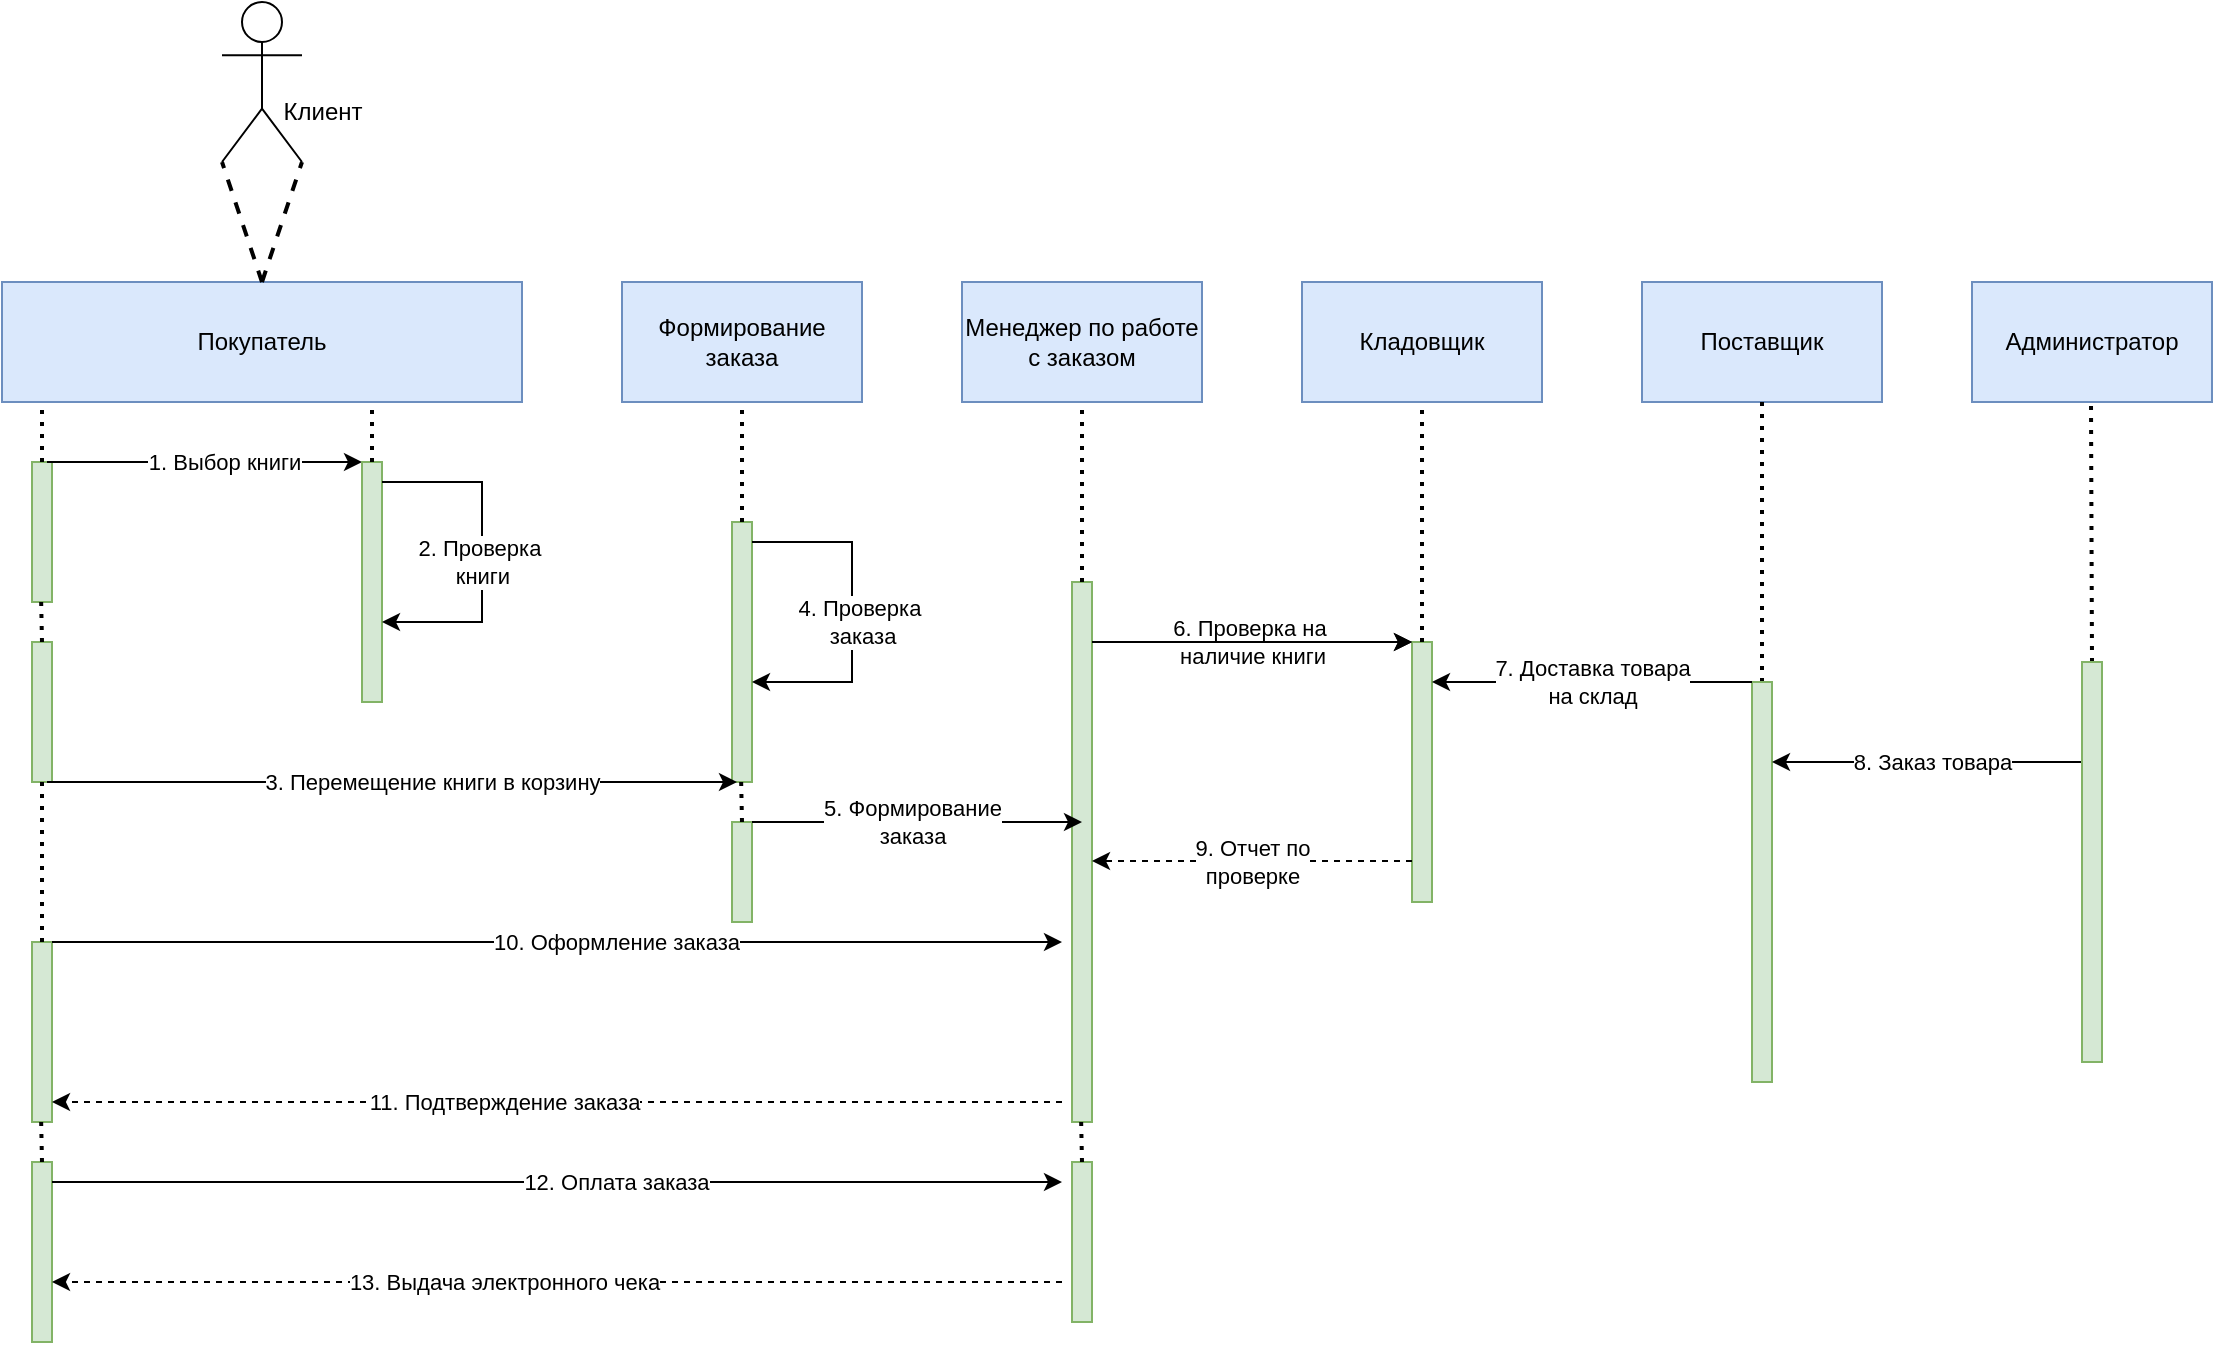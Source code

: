 <mxfile version="20.7.4" type="device"><diagram id="Aq9bSLfjDeR4o_Pw_okm" name="Страница 1"><mxGraphModel dx="2086" dy="3041" grid="1" gridSize="10" guides="1" tooltips="1" connect="1" arrows="1" fold="1" page="1" pageScale="1" pageWidth="827" pageHeight="1169" math="0" shadow="0"><root><mxCell id="0"/><mxCell id="1" parent="0"/><mxCell id="2Xkc_DOyH9A8e6zmQmAr-1" value="Покупатель" style="rounded=0;whiteSpace=wrap;html=1;fillColor=#dae8fc;strokeColor=#6c8ebf;" parent="1" vertex="1"><mxGeometry x="-760" y="-1450" width="260" height="60" as="geometry"/></mxCell><mxCell id="_Y6A0_owbWZ8dKSNmZNZ-31" value="" style="shape=umlActor;verticalLabelPosition=bottom;verticalAlign=top;html=1;outlineConnect=0;" parent="1" vertex="1"><mxGeometry x="-650" y="-1590" width="40" height="80" as="geometry"/></mxCell><mxCell id="VlxuSzLsxwVPemWohUqa-4" value="Формирование заказа" style="rounded=0;whiteSpace=wrap;html=1;fillColor=#dae8fc;strokeColor=#6c8ebf;" parent="1" vertex="1"><mxGeometry x="-450" y="-1450" width="120" height="60" as="geometry"/></mxCell><mxCell id="VlxuSzLsxwVPemWohUqa-11" value="Кладовщик" style="rounded=0;whiteSpace=wrap;html=1;fillColor=#dae8fc;strokeColor=#6c8ebf;" parent="1" vertex="1"><mxGeometry x="-110" y="-1450" width="120" height="60" as="geometry"/></mxCell><mxCell id="VlxuSzLsxwVPemWohUqa-12" value="" style="rounded=0;whiteSpace=wrap;html=1;fillColor=#d5e8d4;strokeColor=#82b366;" parent="1" vertex="1"><mxGeometry x="-745" y="-1360" width="10" height="70" as="geometry"/></mxCell><mxCell id="VlxuSzLsxwVPemWohUqa-13" value="" style="endArrow=none;dashed=1;html=1;strokeWidth=2;rounded=0;dashPattern=1 2;" parent="1" edge="1"><mxGeometry width="50" height="50" relative="1" as="geometry"><mxPoint x="-740" y="-1360" as="sourcePoint"/><mxPoint x="-740" y="-1390" as="targetPoint"/></mxGeometry></mxCell><mxCell id="VlxuSzLsxwVPemWohUqa-15" value="1. Выбор книги" style="endArrow=classic;html=1;rounded=0;exitX=0.75;exitY=0;exitDx=0;exitDy=0;" parent="1" source="VlxuSzLsxwVPemWohUqa-12" edge="1"><mxGeometry x="0.111" width="50" height="50" relative="1" as="geometry"><mxPoint x="-420" y="-1250" as="sourcePoint"/><mxPoint x="-580" y="-1360" as="targetPoint"/><mxPoint x="1" as="offset"/></mxGeometry></mxCell><mxCell id="VlxuSzLsxwVPemWohUqa-16" value="" style="rounded=0;whiteSpace=wrap;html=1;fillColor=#d5e8d4;strokeColor=#82b366;" parent="1" vertex="1"><mxGeometry x="-580" y="-1360" width="10" height="120" as="geometry"/></mxCell><mxCell id="VlxuSzLsxwVPemWohUqa-17" value="" style="rounded=0;whiteSpace=wrap;html=1;fillColor=#d5e8d4;strokeColor=#82b366;" parent="1" vertex="1"><mxGeometry x="-395" y="-1330" width="10" height="130" as="geometry"/></mxCell><mxCell id="VlxuSzLsxwVPemWohUqa-20" value="Менеджер по работе с заказом" style="rounded=0;whiteSpace=wrap;html=1;fillColor=#dae8fc;strokeColor=#6c8ebf;" parent="1" vertex="1"><mxGeometry x="-280" y="-1450" width="120" height="60" as="geometry"/></mxCell><mxCell id="VlxuSzLsxwVPemWohUqa-21" value="" style="rounded=0;whiteSpace=wrap;html=1;fillColor=#d5e8d4;strokeColor=#82b366;" parent="1" vertex="1"><mxGeometry x="-225" y="-1300" width="10" height="270" as="geometry"/></mxCell><mxCell id="VlxuSzLsxwVPemWohUqa-22" value="" style="rounded=0;whiteSpace=wrap;html=1;fillColor=#d5e8d4;strokeColor=#82b366;" parent="1" vertex="1"><mxGeometry x="-55" y="-1270" width="10" height="130" as="geometry"/></mxCell><mxCell id="VlxuSzLsxwVPemWohUqa-25" value="" style="endArrow=none;dashed=1;html=1;strokeWidth=2;rounded=0;entryX=0.44;entryY=1.017;entryDx=0;entryDy=0;dashPattern=1 2;entryPerimeter=0;exitX=0.5;exitY=0;exitDx=0;exitDy=0;" parent="1" source="VlxuSzLsxwVPemWohUqa-16" edge="1"><mxGeometry width="50" height="50" relative="1" as="geometry"><mxPoint x="-730" y="-1350" as="sourcePoint"/><mxPoint x="-575" y="-1388.98" as="targetPoint"/></mxGeometry></mxCell><mxCell id="VlxuSzLsxwVPemWohUqa-26" value="" style="endArrow=none;dashed=1;html=1;strokeWidth=2;rounded=0;entryX=0.5;entryY=1;entryDx=0;entryDy=0;dashPattern=1 2;exitX=0.5;exitY=0;exitDx=0;exitDy=0;" parent="1" source="VlxuSzLsxwVPemWohUqa-17" target="VlxuSzLsxwVPemWohUqa-4" edge="1"><mxGeometry width="50" height="50" relative="1" as="geometry"><mxPoint x="-565" y="-1350" as="sourcePoint"/><mxPoint x="-565" y="-1368.98" as="targetPoint"/></mxGeometry></mxCell><mxCell id="VlxuSzLsxwVPemWohUqa-27" value="" style="endArrow=none;dashed=1;html=1;strokeWidth=2;rounded=0;entryX=0.5;entryY=1;entryDx=0;entryDy=0;dashPattern=1 2;exitX=0.5;exitY=0;exitDx=0;exitDy=0;" parent="1" source="VlxuSzLsxwVPemWohUqa-21" target="VlxuSzLsxwVPemWohUqa-20" edge="1"><mxGeometry width="50" height="50" relative="1" as="geometry"><mxPoint x="-380" y="-1320" as="sourcePoint"/><mxPoint x="-380" y="-1370" as="targetPoint"/></mxGeometry></mxCell><mxCell id="VlxuSzLsxwVPemWohUqa-28" value="" style="endArrow=none;dashed=1;html=1;strokeWidth=2;rounded=0;entryX=0.5;entryY=1;entryDx=0;entryDy=0;dashPattern=1 2;exitX=0.5;exitY=0;exitDx=0;exitDy=0;" parent="1" source="VlxuSzLsxwVPemWohUqa-22" target="VlxuSzLsxwVPemWohUqa-11" edge="1"><mxGeometry width="50" height="50" relative="1" as="geometry"><mxPoint x="-370" y="-1310" as="sourcePoint"/><mxPoint x="-370" y="-1360" as="targetPoint"/></mxGeometry></mxCell><mxCell id="VlxuSzLsxwVPemWohUqa-30" value="6. Проверка на&amp;nbsp;&lt;br&gt;наличие книги" style="endArrow=classic;html=1;rounded=0;exitX=0.75;exitY=0;exitDx=0;exitDy=0;entryX=0;entryY=0;entryDx=0;entryDy=0;" parent="1" edge="1"><mxGeometry width="50" height="50" relative="1" as="geometry"><mxPoint x="-215" y="-1270" as="sourcePoint"/><mxPoint x="-55" y="-1270.0" as="targetPoint"/></mxGeometry></mxCell><mxCell id="VlxuSzLsxwVPemWohUqa-31" value="Поставщик" style="rounded=0;whiteSpace=wrap;html=1;fillColor=#dae8fc;strokeColor=#6c8ebf;" parent="1" vertex="1"><mxGeometry x="60" y="-1450" width="120" height="60" as="geometry"/></mxCell><mxCell id="VlxuSzLsxwVPemWohUqa-32" value="" style="endArrow=none;dashed=1;html=1;strokeWidth=2;rounded=0;entryX=0.5;entryY=1;entryDx=0;entryDy=0;dashPattern=1 2;exitX=0.5;exitY=0;exitDx=0;exitDy=0;" parent="1" source="VlxuSzLsxwVPemWohUqa-33" edge="1" target="VlxuSzLsxwVPemWohUqa-31"><mxGeometry width="50" height="50" relative="1" as="geometry"><mxPoint x="119.5" y="-1270" as="sourcePoint"/><mxPoint x="119.5" y="-1380" as="targetPoint"/></mxGeometry></mxCell><mxCell id="VlxuSzLsxwVPemWohUqa-33" value="" style="rounded=0;whiteSpace=wrap;html=1;fillColor=#d5e8d4;strokeColor=#82b366;" parent="1" vertex="1"><mxGeometry x="115" y="-1250" width="10" height="200" as="geometry"/></mxCell><mxCell id="VlxuSzLsxwVPemWohUqa-34" value="" style="endArrow=classic;html=1;rounded=0;exitX=0.75;exitY=0;exitDx=0;exitDy=0;entryX=0;entryY=0;entryDx=0;entryDy=0;" parent="1" edge="1"><mxGeometry width="50" height="50" relative="1" as="geometry"><mxPoint x="-215" y="-1270" as="sourcePoint"/><mxPoint x="-55" y="-1270.0" as="targetPoint"/></mxGeometry></mxCell><mxCell id="VlxuSzLsxwVPemWohUqa-35" value="7. Доставка товара&lt;br&gt;на склад" style="endArrow=classic;html=1;rounded=0;exitX=0.75;exitY=0;exitDx=0;exitDy=0;entryX=0;entryY=0;entryDx=0;entryDy=0;" parent="1" edge="1"><mxGeometry width="50" height="50" relative="1" as="geometry"><mxPoint x="115" y="-1250.0" as="sourcePoint"/><mxPoint x="-45" y="-1250" as="targetPoint"/><Array as="points"><mxPoint x="40" y="-1250"/></Array></mxGeometry></mxCell><mxCell id="BKJNEpUPIFxkxT26nSGp-12" value="8. Заказ товара" style="endArrow=classic;html=1;rounded=0;exitX=0.75;exitY=0;exitDx=0;exitDy=0;entryX=0;entryY=0;entryDx=0;entryDy=0;" parent="1" edge="1"><mxGeometry width="50" height="50" relative="1" as="geometry"><mxPoint x="285" y="-1210.0" as="sourcePoint"/><mxPoint x="125" y="-1210" as="targetPoint"/></mxGeometry></mxCell><mxCell id="GqW-dVYAhd9Em-19LaeS-2" value="" style="endArrow=none;html=1;strokeWidth=2;rounded=0;entryX=0;entryY=1;entryDx=0;entryDy=0;entryPerimeter=0;exitX=0.5;exitY=0;exitDx=0;exitDy=0;dashed=1;" parent="1" source="2Xkc_DOyH9A8e6zmQmAr-1" target="_Y6A0_owbWZ8dKSNmZNZ-31" edge="1"><mxGeometry width="50" height="50" relative="1" as="geometry"><mxPoint x="-510" y="-1450" as="sourcePoint"/><mxPoint x="-460" y="-1500" as="targetPoint"/></mxGeometry></mxCell><mxCell id="GqW-dVYAhd9Em-19LaeS-3" value="" style="endArrow=none;html=1;strokeWidth=2;rounded=0;entryX=1;entryY=1;entryDx=0;entryDy=0;entryPerimeter=0;exitX=0.5;exitY=0;exitDx=0;exitDy=0;dashed=1;" parent="1" source="2Xkc_DOyH9A8e6zmQmAr-1" target="_Y6A0_owbWZ8dKSNmZNZ-31" edge="1"><mxGeometry width="50" height="50" relative="1" as="geometry"><mxPoint x="-730" y="-1460" as="sourcePoint"/><mxPoint x="-750" y="-1470" as="targetPoint"/></mxGeometry></mxCell><mxCell id="GqW-dVYAhd9Em-19LaeS-8" style="edgeStyle=orthogonalEdgeStyle;rounded=0;orthogonalLoop=1;jettySize=auto;html=1;" parent="1" edge="1"><mxGeometry relative="1" as="geometry"><mxPoint x="-570" y="-1350" as="sourcePoint"/><mxPoint x="-570" y="-1280" as="targetPoint"/><Array as="points"><mxPoint x="-570" y="-1350"/><mxPoint x="-520" y="-1350"/><mxPoint x="-520" y="-1280"/></Array></mxGeometry></mxCell><mxCell id="GqW-dVYAhd9Em-19LaeS-10" value="2. Проверка&amp;nbsp;&lt;br&gt;книги" style="edgeLabel;html=1;align=center;verticalAlign=middle;resizable=0;points=[];" parent="GqW-dVYAhd9Em-19LaeS-8" vertex="1" connectable="0"><mxGeometry x="0.25" y="-1" relative="1" as="geometry"><mxPoint x="1" y="-17" as="offset"/></mxGeometry></mxCell><mxCell id="GqW-dVYAhd9Em-19LaeS-11" value="" style="rounded=0;whiteSpace=wrap;html=1;fillColor=#d5e8d4;strokeColor=#82b366;" parent="1" vertex="1"><mxGeometry x="-745" y="-1270" width="10" height="70" as="geometry"/></mxCell><mxCell id="GqW-dVYAhd9Em-19LaeS-12" value="" style="endArrow=none;dashed=1;html=1;strokeWidth=2;rounded=0;entryX=0.5;entryY=1;entryDx=0;entryDy=0;dashPattern=1 2;" parent="1" edge="1"><mxGeometry width="50" height="50" relative="1" as="geometry"><mxPoint x="-740" y="-1270" as="sourcePoint"/><mxPoint x="-740.42" y="-1290" as="targetPoint"/></mxGeometry></mxCell><mxCell id="GqW-dVYAhd9Em-19LaeS-13" value="3. Перемещение книги в корзину" style="endArrow=classic;html=1;rounded=0;exitX=0.75;exitY=0;exitDx=0;exitDy=0;entryX=0.25;entryY=1;entryDx=0;entryDy=0;" parent="1" target="VlxuSzLsxwVPemWohUqa-17" edge="1"><mxGeometry x="0.111" width="50" height="50" relative="1" as="geometry"><mxPoint x="-737.5" y="-1200" as="sourcePoint"/><mxPoint x="-400" y="-1200" as="targetPoint"/><mxPoint x="1" as="offset"/></mxGeometry></mxCell><mxCell id="GqW-dVYAhd9Em-19LaeS-14" style="edgeStyle=orthogonalEdgeStyle;rounded=0;orthogonalLoop=1;jettySize=auto;html=1;" parent="1" edge="1"><mxGeometry relative="1" as="geometry"><mxPoint x="-385" y="-1320" as="sourcePoint"/><mxPoint x="-385" y="-1250" as="targetPoint"/><Array as="points"><mxPoint x="-385" y="-1320"/><mxPoint x="-335" y="-1320"/><mxPoint x="-335" y="-1250"/></Array></mxGeometry></mxCell><mxCell id="GqW-dVYAhd9Em-19LaeS-15" value="4. Проверка&amp;nbsp;&lt;br&gt;заказа" style="edgeLabel;html=1;align=center;verticalAlign=middle;resizable=0;points=[];" parent="GqW-dVYAhd9Em-19LaeS-14" vertex="1" connectable="0"><mxGeometry x="0.25" y="-1" relative="1" as="geometry"><mxPoint x="6" y="-17" as="offset"/></mxGeometry></mxCell><mxCell id="GqW-dVYAhd9Em-19LaeS-19" value="" style="rounded=0;whiteSpace=wrap;html=1;fillColor=#d5e8d4;strokeColor=#82b366;" parent="1" vertex="1"><mxGeometry x="-395" y="-1180" width="10" height="50" as="geometry"/></mxCell><mxCell id="GqW-dVYAhd9Em-19LaeS-20" value="5. Формирование &lt;br&gt;заказа" style="endArrow=classic;html=1;rounded=0;exitX=0.75;exitY=0;exitDx=0;exitDy=0;" parent="1" edge="1"><mxGeometry x="-0.032" width="50" height="50" relative="1" as="geometry"><mxPoint x="-385" y="-1180" as="sourcePoint"/><mxPoint x="-220" y="-1180" as="targetPoint"/><mxPoint as="offset"/></mxGeometry></mxCell><mxCell id="GqW-dVYAhd9Em-19LaeS-21" value="" style="endArrow=none;dashed=1;html=1;strokeWidth=2;rounded=0;entryX=0.5;entryY=1;entryDx=0;entryDy=0;dashPattern=1 2;" parent="1" edge="1"><mxGeometry width="50" height="50" relative="1" as="geometry"><mxPoint x="-390" y="-1180" as="sourcePoint"/><mxPoint x="-390.42" y="-1200" as="targetPoint"/></mxGeometry></mxCell><mxCell id="GqW-dVYAhd9Em-19LaeS-25" value="9. Отчет по &lt;br&gt;проверке" style="endArrow=classic;html=1;rounded=0;exitX=0.75;exitY=0;exitDx=0;exitDy=0;entryX=0;entryY=0;entryDx=0;entryDy=0;dashed=1;fillColor=none;" parent="1" edge="1"><mxGeometry width="50" height="50" relative="1" as="geometry"><mxPoint x="-55.0" y="-1160.5" as="sourcePoint"/><mxPoint x="-215.0" y="-1160.5" as="targetPoint"/></mxGeometry></mxCell><mxCell id="GqW-dVYAhd9Em-19LaeS-31" value="" style="rounded=0;whiteSpace=wrap;html=1;fillColor=#d5e8d4;strokeColor=#82b366;" parent="1" vertex="1"><mxGeometry x="-745" y="-1120" width="10" height="90" as="geometry"/></mxCell><mxCell id="GqW-dVYAhd9Em-19LaeS-32" value="" style="endArrow=none;dashed=1;html=1;strokeWidth=2;rounded=0;entryX=0.5;entryY=1;entryDx=0;entryDy=0;dashPattern=1 2;exitX=0.5;exitY=0;exitDx=0;exitDy=0;" parent="1" source="GqW-dVYAhd9Em-19LaeS-31" edge="1"><mxGeometry width="50" height="50" relative="1" as="geometry"><mxPoint x="-740" y="-1150" as="sourcePoint"/><mxPoint x="-740" y="-1200" as="targetPoint"/></mxGeometry></mxCell><mxCell id="GqW-dVYAhd9Em-19LaeS-34" value="10. Оформление заказа" style="endArrow=classic;html=1;rounded=0;exitX=0.75;exitY=0;exitDx=0;exitDy=0;" parent="1" edge="1"><mxGeometry x="0.111" width="50" height="50" relative="1" as="geometry"><mxPoint x="-735" y="-1120" as="sourcePoint"/><mxPoint x="-230" y="-1120" as="targetPoint"/><mxPoint x="1" as="offset"/></mxGeometry></mxCell><mxCell id="GqW-dVYAhd9Em-19LaeS-35" value="11. Подтверждение заказа" style="endArrow=classic;html=1;rounded=0;exitX=0.75;exitY=0;exitDx=0;exitDy=0;dashed=1;" parent="1" edge="1"><mxGeometry x="0.111" width="50" height="50" relative="1" as="geometry"><mxPoint x="-230.0" y="-1040" as="sourcePoint"/><mxPoint x="-735" y="-1040" as="targetPoint"/><mxPoint x="1" as="offset"/></mxGeometry></mxCell><mxCell id="GqW-dVYAhd9Em-19LaeS-36" value="" style="rounded=0;whiteSpace=wrap;html=1;fillColor=#d5e8d4;strokeColor=#82b366;" parent="1" vertex="1"><mxGeometry x="-745" y="-1010" width="10" height="90" as="geometry"/></mxCell><mxCell id="GqW-dVYAhd9Em-19LaeS-39" value="" style="endArrow=none;dashed=1;html=1;strokeWidth=2;rounded=0;entryX=0.5;entryY=1;entryDx=0;entryDy=0;dashPattern=1 2;" parent="1" edge="1"><mxGeometry width="50" height="50" relative="1" as="geometry"><mxPoint x="-740" y="-1010" as="sourcePoint"/><mxPoint x="-740.42" y="-1030" as="targetPoint"/></mxGeometry></mxCell><mxCell id="GqW-dVYAhd9Em-19LaeS-40" value="" style="rounded=0;whiteSpace=wrap;html=1;fillColor=#d5e8d4;strokeColor=#82b366;" parent="1" vertex="1"><mxGeometry x="-225" y="-1010" width="10" height="80" as="geometry"/></mxCell><mxCell id="GqW-dVYAhd9Em-19LaeS-41" value="" style="endArrow=none;dashed=1;html=1;strokeWidth=2;rounded=0;entryX=0.5;entryY=1;entryDx=0;entryDy=0;dashPattern=1 2;" parent="1" edge="1"><mxGeometry width="50" height="50" relative="1" as="geometry"><mxPoint x="-220" y="-1010" as="sourcePoint"/><mxPoint x="-220.42" y="-1030" as="targetPoint"/></mxGeometry></mxCell><mxCell id="GqW-dVYAhd9Em-19LaeS-42" value="12. Оплата заказа" style="endArrow=classic;html=1;rounded=0;exitX=0.75;exitY=0;exitDx=0;exitDy=0;" parent="1" edge="1"><mxGeometry x="0.111" width="50" height="50" relative="1" as="geometry"><mxPoint x="-735" y="-1000" as="sourcePoint"/><mxPoint x="-230" y="-1000" as="targetPoint"/><mxPoint x="1" as="offset"/></mxGeometry></mxCell><mxCell id="GqW-dVYAhd9Em-19LaeS-43" value="13. Выдача электронного чека" style="endArrow=classic;html=1;rounded=0;exitX=0.75;exitY=0;exitDx=0;exitDy=0;dashed=1;" parent="1" edge="1"><mxGeometry x="0.111" width="50" height="50" relative="1" as="geometry"><mxPoint x="-230.0" y="-950" as="sourcePoint"/><mxPoint x="-735" y="-950" as="targetPoint"/><mxPoint x="1" as="offset"/></mxGeometry></mxCell><mxCell id="GqW-dVYAhd9Em-19LaeS-44" value="Администратор" style="rounded=0;whiteSpace=wrap;html=1;fillColor=#dae8fc;strokeColor=#6c8ebf;" parent="1" vertex="1"><mxGeometry x="225" y="-1450" width="120" height="60" as="geometry"/></mxCell><mxCell id="GqW-dVYAhd9Em-19LaeS-46" value="" style="endArrow=none;dashed=1;html=1;strokeWidth=2;rounded=0;entryX=0.5;entryY=1;entryDx=0;entryDy=0;dashPattern=1 2;exitX=0.5;exitY=0;exitDx=0;exitDy=0;" parent="1" source="GqW-dVYAhd9Em-19LaeS-47" edge="1"><mxGeometry width="50" height="50" relative="1" as="geometry"><mxPoint x="284.5" y="-1280" as="sourcePoint"/><mxPoint x="284.5" y="-1390" as="targetPoint"/></mxGeometry></mxCell><mxCell id="GqW-dVYAhd9Em-19LaeS-47" value="" style="rounded=0;whiteSpace=wrap;html=1;fillColor=#d5e8d4;strokeColor=#82b366;" parent="1" vertex="1"><mxGeometry x="280" y="-1260" width="10" height="200" as="geometry"/></mxCell><mxCell id="cwXERGSvckgVG5O18GUG-2" value="Клиент" style="text;html=1;align=center;verticalAlign=middle;resizable=0;points=[];autosize=1;strokeColor=none;fillColor=none;" vertex="1" parent="1"><mxGeometry x="-630" y="-1550" width="60" height="30" as="geometry"/></mxCell></root></mxGraphModel></diagram></mxfile>